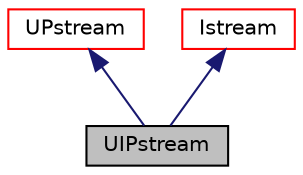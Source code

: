 digraph "UIPstream"
{
  bgcolor="transparent";
  edge [fontname="Helvetica",fontsize="10",labelfontname="Helvetica",labelfontsize="10"];
  node [fontname="Helvetica",fontsize="10",shape=record];
  Node1 [label="UIPstream",height=0.2,width=0.4,color="black", fillcolor="grey75", style="filled", fontcolor="black"];
  Node2 -> Node1 [dir="back",color="midnightblue",fontsize="10",style="solid",fontname="Helvetica"];
  Node2 [label="UPstream",height=0.2,width=0.4,color="red",URL="$a02861.html",tooltip="Inter-processor communications stream. "];
  Node3 -> Node1 [dir="back",color="midnightblue",fontsize="10",style="solid",fontname="Helvetica"];
  Node3 [label="Istream",height=0.2,width=0.4,color="red",URL="$a01217.html",tooltip="An Istream is an abstract base class for all input systems (streams, files, token lists etc)..."];
}
